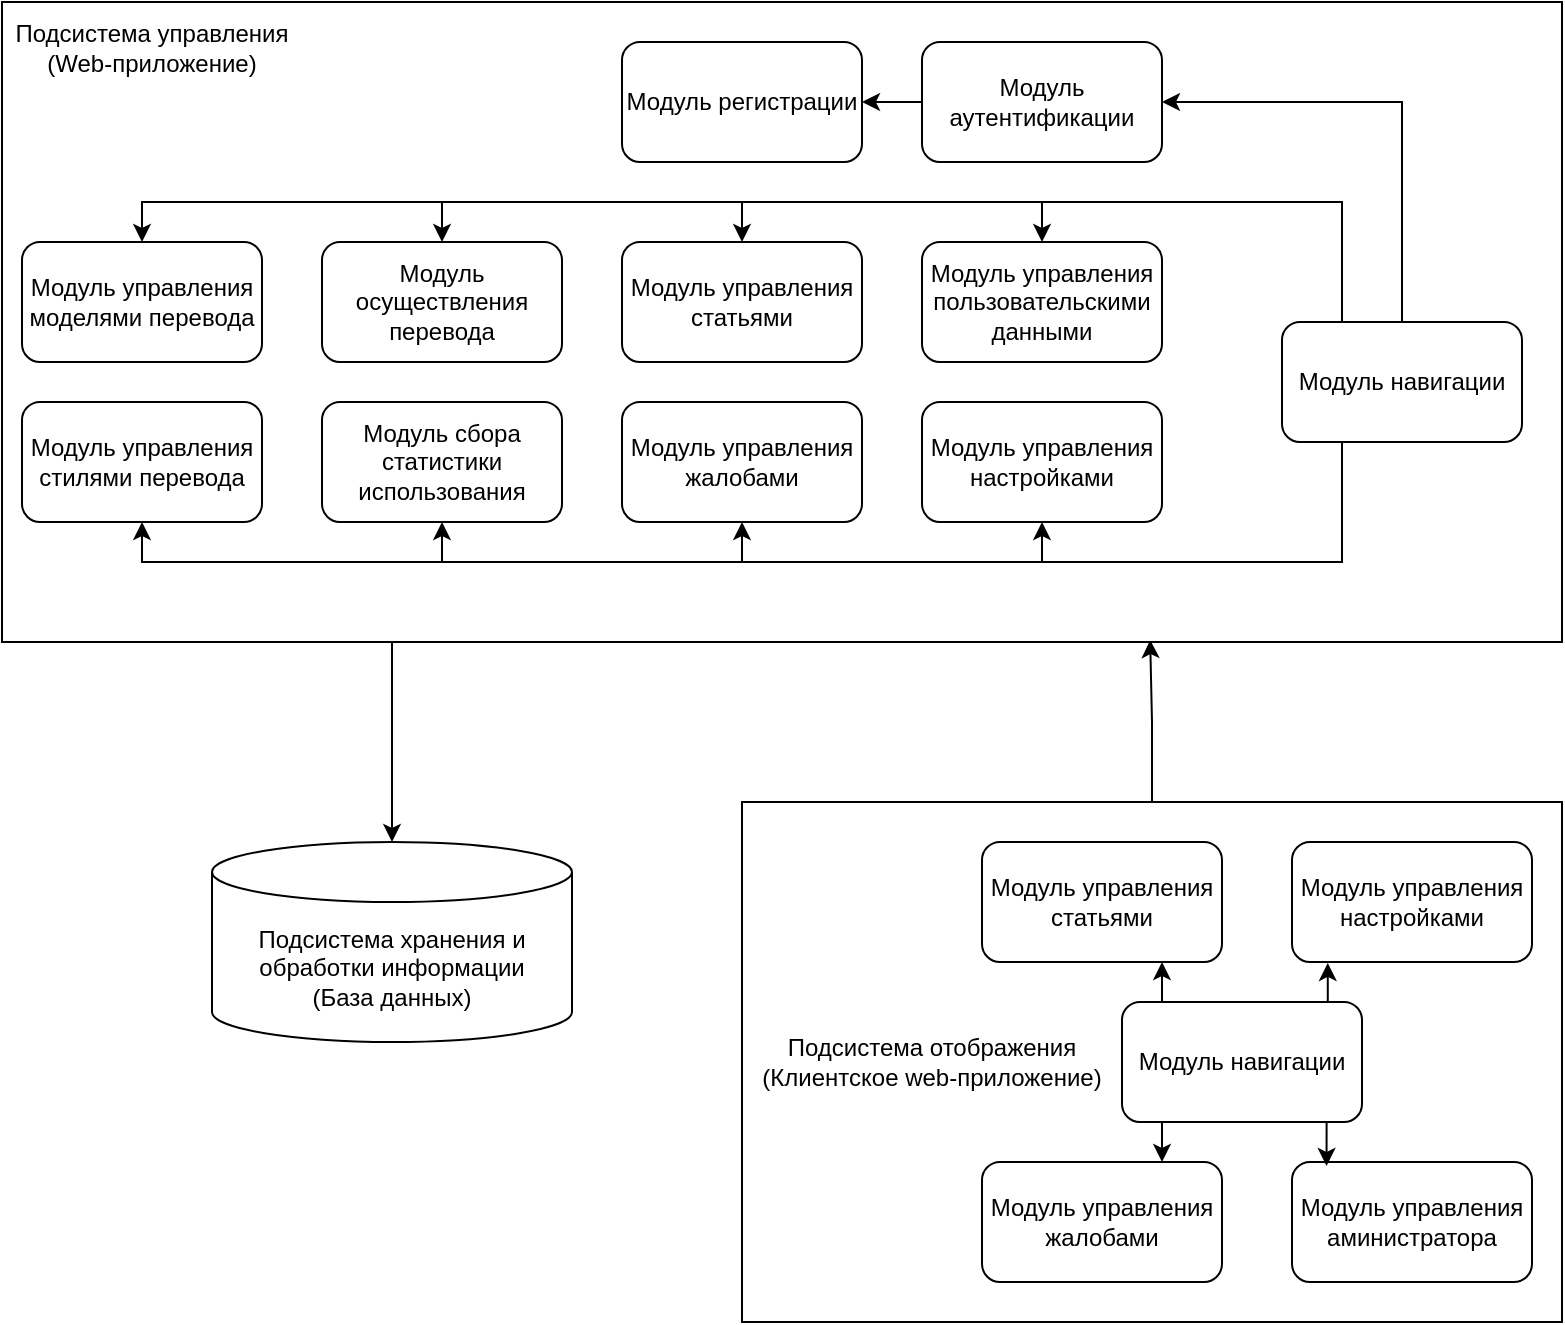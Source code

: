 <mxfile version="26.2.14">
  <diagram name="Page-1" id="ECUC66QCHJgBqxlixaPf">
    <mxGraphModel dx="1813" dy="860" grid="1" gridSize="10" guides="1" tooltips="1" connect="1" arrows="1" fold="1" page="1" pageScale="1" pageWidth="850" pageHeight="1100" math="0" shadow="0">
      <root>
        <mxCell id="0" />
        <mxCell id="1" parent="0" />
        <mxCell id="4rLNPPCJRx69s4YT4tQt-36" style="edgeStyle=orthogonalEdgeStyle;rounded=0;orthogonalLoop=1;jettySize=auto;html=1;exitX=0.5;exitY=0;exitDx=0;exitDy=0;entryX=0.736;entryY=0.997;entryDx=0;entryDy=0;entryPerimeter=0;" edge="1" parent="1" source="4rLNPPCJRx69s4YT4tQt-34" target="4rLNPPCJRx69s4YT4tQt-23">
          <mxGeometry relative="1" as="geometry" />
        </mxCell>
        <mxCell id="4rLNPPCJRx69s4YT4tQt-34" value="" style="rounded=0;whiteSpace=wrap;html=1;" vertex="1" parent="1">
          <mxGeometry x="70" y="430" width="410" height="260" as="geometry" />
        </mxCell>
        <mxCell id="4rLNPPCJRx69s4YT4tQt-23" value="" style="rounded=0;whiteSpace=wrap;html=1;" vertex="1" parent="1">
          <mxGeometry x="-300" y="30" width="780" height="320" as="geometry" />
        </mxCell>
        <mxCell id="4rLNPPCJRx69s4YT4tQt-4" style="edgeStyle=orthogonalEdgeStyle;rounded=0;orthogonalLoop=1;jettySize=auto;html=1;exitX=0;exitY=0.5;exitDx=0;exitDy=0;entryX=1;entryY=0.5;entryDx=0;entryDy=0;" edge="1" parent="1" source="4rLNPPCJRx69s4YT4tQt-1" target="4rLNPPCJRx69s4YT4tQt-3">
          <mxGeometry relative="1" as="geometry" />
        </mxCell>
        <mxCell id="4rLNPPCJRx69s4YT4tQt-1" value="Модуль аутентификации" style="rounded=1;whiteSpace=wrap;html=1;" vertex="1" parent="1">
          <mxGeometry x="160" y="50" width="120" height="60" as="geometry" />
        </mxCell>
        <mxCell id="4rLNPPCJRx69s4YT4tQt-2" value="Подсистема хранения и обработки информации&lt;div&gt;(База данных)&lt;/div&gt;" style="shape=cylinder3;whiteSpace=wrap;html=1;boundedLbl=1;backgroundOutline=1;size=15;" vertex="1" parent="1">
          <mxGeometry x="-195" y="450" width="180" height="100" as="geometry" />
        </mxCell>
        <mxCell id="4rLNPPCJRx69s4YT4tQt-3" value="Модуль регистрации" style="rounded=1;whiteSpace=wrap;html=1;" vertex="1" parent="1">
          <mxGeometry x="10" y="50" width="120" height="60" as="geometry" />
        </mxCell>
        <mxCell id="4rLNPPCJRx69s4YT4tQt-5" value="Модуль управления пользовательскими данными" style="rounded=1;whiteSpace=wrap;html=1;" vertex="1" parent="1">
          <mxGeometry x="160" y="150" width="120" height="60" as="geometry" />
        </mxCell>
        <mxCell id="4rLNPPCJRx69s4YT4tQt-6" value="Модуль управления статьями" style="rounded=1;whiteSpace=wrap;html=1;" vertex="1" parent="1">
          <mxGeometry x="10" y="150" width="120" height="60" as="geometry" />
        </mxCell>
        <mxCell id="4rLNPPCJRx69s4YT4tQt-7" value="Модуль управления жалобами" style="rounded=1;whiteSpace=wrap;html=1;" vertex="1" parent="1">
          <mxGeometry x="10" y="230" width="120" height="60" as="geometry" />
        </mxCell>
        <mxCell id="4rLNPPCJRx69s4YT4tQt-14" style="edgeStyle=orthogonalEdgeStyle;rounded=0;orthogonalLoop=1;jettySize=auto;html=1;exitX=0.5;exitY=0;exitDx=0;exitDy=0;entryX=1;entryY=0.5;entryDx=0;entryDy=0;" edge="1" parent="1" source="4rLNPPCJRx69s4YT4tQt-8" target="4rLNPPCJRx69s4YT4tQt-1">
          <mxGeometry relative="1" as="geometry" />
        </mxCell>
        <mxCell id="4rLNPPCJRx69s4YT4tQt-15" style="edgeStyle=orthogonalEdgeStyle;rounded=0;orthogonalLoop=1;jettySize=auto;html=1;exitX=0.25;exitY=0;exitDx=0;exitDy=0;entryX=0.5;entryY=0;entryDx=0;entryDy=0;" edge="1" parent="1" source="4rLNPPCJRx69s4YT4tQt-8" target="4rLNPPCJRx69s4YT4tQt-11">
          <mxGeometry relative="1" as="geometry" />
        </mxCell>
        <mxCell id="4rLNPPCJRx69s4YT4tQt-16" style="edgeStyle=orthogonalEdgeStyle;rounded=0;orthogonalLoop=1;jettySize=auto;html=1;exitX=0.25;exitY=0;exitDx=0;exitDy=0;entryX=0.5;entryY=0;entryDx=0;entryDy=0;" edge="1" parent="1" source="4rLNPPCJRx69s4YT4tQt-8" target="4rLNPPCJRx69s4YT4tQt-9">
          <mxGeometry relative="1" as="geometry" />
        </mxCell>
        <mxCell id="4rLNPPCJRx69s4YT4tQt-17" style="edgeStyle=orthogonalEdgeStyle;rounded=0;orthogonalLoop=1;jettySize=auto;html=1;exitX=0.25;exitY=0;exitDx=0;exitDy=0;entryX=0.5;entryY=0;entryDx=0;entryDy=0;" edge="1" parent="1" source="4rLNPPCJRx69s4YT4tQt-8" target="4rLNPPCJRx69s4YT4tQt-6">
          <mxGeometry relative="1" as="geometry" />
        </mxCell>
        <mxCell id="4rLNPPCJRx69s4YT4tQt-18" style="edgeStyle=orthogonalEdgeStyle;rounded=0;orthogonalLoop=1;jettySize=auto;html=1;exitX=0.25;exitY=0;exitDx=0;exitDy=0;entryX=0.5;entryY=0;entryDx=0;entryDy=0;" edge="1" parent="1" source="4rLNPPCJRx69s4YT4tQt-8" target="4rLNPPCJRx69s4YT4tQt-5">
          <mxGeometry relative="1" as="geometry" />
        </mxCell>
        <mxCell id="4rLNPPCJRx69s4YT4tQt-19" style="edgeStyle=orthogonalEdgeStyle;rounded=0;orthogonalLoop=1;jettySize=auto;html=1;exitX=0.25;exitY=1;exitDx=0;exitDy=0;entryX=0.5;entryY=1;entryDx=0;entryDy=0;" edge="1" parent="1" source="4rLNPPCJRx69s4YT4tQt-8" target="4rLNPPCJRx69s4YT4tQt-12">
          <mxGeometry relative="1" as="geometry" />
        </mxCell>
        <mxCell id="4rLNPPCJRx69s4YT4tQt-20" style="edgeStyle=orthogonalEdgeStyle;rounded=0;orthogonalLoop=1;jettySize=auto;html=1;exitX=0.25;exitY=1;exitDx=0;exitDy=0;entryX=0.5;entryY=1;entryDx=0;entryDy=0;" edge="1" parent="1" source="4rLNPPCJRx69s4YT4tQt-8" target="4rLNPPCJRx69s4YT4tQt-13">
          <mxGeometry relative="1" as="geometry" />
        </mxCell>
        <mxCell id="4rLNPPCJRx69s4YT4tQt-21" style="edgeStyle=orthogonalEdgeStyle;rounded=0;orthogonalLoop=1;jettySize=auto;html=1;exitX=0.25;exitY=1;exitDx=0;exitDy=0;entryX=0.5;entryY=1;entryDx=0;entryDy=0;" edge="1" parent="1" source="4rLNPPCJRx69s4YT4tQt-8" target="4rLNPPCJRx69s4YT4tQt-7">
          <mxGeometry relative="1" as="geometry" />
        </mxCell>
        <mxCell id="4rLNPPCJRx69s4YT4tQt-22" style="edgeStyle=orthogonalEdgeStyle;rounded=0;orthogonalLoop=1;jettySize=auto;html=1;exitX=0.25;exitY=1;exitDx=0;exitDy=0;entryX=0.5;entryY=1;entryDx=0;entryDy=0;" edge="1" parent="1" source="4rLNPPCJRx69s4YT4tQt-8" target="4rLNPPCJRx69s4YT4tQt-10">
          <mxGeometry relative="1" as="geometry" />
        </mxCell>
        <mxCell id="4rLNPPCJRx69s4YT4tQt-8" value="Модуль навигации" style="rounded=1;whiteSpace=wrap;html=1;" vertex="1" parent="1">
          <mxGeometry x="340" y="190" width="120" height="60" as="geometry" />
        </mxCell>
        <mxCell id="4rLNPPCJRx69s4YT4tQt-9" value="Модуль осуществления перевода" style="rounded=1;whiteSpace=wrap;html=1;" vertex="1" parent="1">
          <mxGeometry x="-140" y="150" width="120" height="60" as="geometry" />
        </mxCell>
        <mxCell id="4rLNPPCJRx69s4YT4tQt-10" value="Модуль управления настройками" style="rounded=1;whiteSpace=wrap;html=1;" vertex="1" parent="1">
          <mxGeometry x="160" y="230" width="120" height="60" as="geometry" />
        </mxCell>
        <mxCell id="4rLNPPCJRx69s4YT4tQt-11" value="Модуль управления моделями перевода" style="rounded=1;whiteSpace=wrap;html=1;" vertex="1" parent="1">
          <mxGeometry x="-290" y="150" width="120" height="60" as="geometry" />
        </mxCell>
        <mxCell id="4rLNPPCJRx69s4YT4tQt-12" value="Модуль управления стилями перевода" style="rounded=1;whiteSpace=wrap;html=1;" vertex="1" parent="1">
          <mxGeometry x="-290" y="230" width="120" height="60" as="geometry" />
        </mxCell>
        <mxCell id="4rLNPPCJRx69s4YT4tQt-13" value="Модуль сбора статистики использования" style="rounded=1;whiteSpace=wrap;html=1;" vertex="1" parent="1">
          <mxGeometry x="-140" y="230" width="120" height="60" as="geometry" />
        </mxCell>
        <mxCell id="4rLNPPCJRx69s4YT4tQt-24" value="Подсистема управления&lt;div&gt;(Web-приложение)&lt;/div&gt;" style="text;html=1;align=center;verticalAlign=middle;whiteSpace=wrap;rounded=0;" vertex="1" parent="1">
          <mxGeometry x="-300" y="30" width="150" height="45" as="geometry" />
        </mxCell>
        <mxCell id="4rLNPPCJRx69s4YT4tQt-32" style="edgeStyle=orthogonalEdgeStyle;rounded=0;orthogonalLoop=1;jettySize=auto;html=1;exitX=0.25;exitY=1;exitDx=0;exitDy=0;entryX=0.75;entryY=0;entryDx=0;entryDy=0;" edge="1" parent="1" source="4rLNPPCJRx69s4YT4tQt-25" target="4rLNPPCJRx69s4YT4tQt-29">
          <mxGeometry relative="1" as="geometry" />
        </mxCell>
        <mxCell id="4rLNPPCJRx69s4YT4tQt-33" style="edgeStyle=orthogonalEdgeStyle;rounded=0;orthogonalLoop=1;jettySize=auto;html=1;exitX=0.25;exitY=0;exitDx=0;exitDy=0;entryX=0.75;entryY=1;entryDx=0;entryDy=0;" edge="1" parent="1" source="4rLNPPCJRx69s4YT4tQt-25" target="4rLNPPCJRx69s4YT4tQt-26">
          <mxGeometry relative="1" as="geometry" />
        </mxCell>
        <mxCell id="4rLNPPCJRx69s4YT4tQt-25" value="Модуль навигации" style="rounded=1;whiteSpace=wrap;html=1;glass=0;" vertex="1" parent="1">
          <mxGeometry x="260" y="530" width="120" height="60" as="geometry" />
        </mxCell>
        <mxCell id="4rLNPPCJRx69s4YT4tQt-26" value="Модуль управления статьями" style="rounded=1;whiteSpace=wrap;html=1;glass=0;" vertex="1" parent="1">
          <mxGeometry x="190" y="450" width="120" height="60" as="geometry" />
        </mxCell>
        <mxCell id="4rLNPPCJRx69s4YT4tQt-27" value="Модуль управления настройками" style="rounded=1;whiteSpace=wrap;html=1;glass=0;" vertex="1" parent="1">
          <mxGeometry x="345" y="450" width="120" height="60" as="geometry" />
        </mxCell>
        <mxCell id="4rLNPPCJRx69s4YT4tQt-28" value="Модуль управления аминистратора" style="rounded=1;whiteSpace=wrap;html=1;glass=0;" vertex="1" parent="1">
          <mxGeometry x="345" y="610" width="120" height="60" as="geometry" />
        </mxCell>
        <mxCell id="4rLNPPCJRx69s4YT4tQt-29" value="Модуль управления жалобами" style="rounded=1;whiteSpace=wrap;html=1;glass=0;" vertex="1" parent="1">
          <mxGeometry x="190" y="610" width="120" height="60" as="geometry" />
        </mxCell>
        <mxCell id="4rLNPPCJRx69s4YT4tQt-30" style="edgeStyle=orthogonalEdgeStyle;rounded=0;orthogonalLoop=1;jettySize=auto;html=1;exitX=0.75;exitY=0;exitDx=0;exitDy=0;entryX=0.149;entryY=1.008;entryDx=0;entryDy=0;entryPerimeter=0;" edge="1" parent="1" source="4rLNPPCJRx69s4YT4tQt-25" target="4rLNPPCJRx69s4YT4tQt-27">
          <mxGeometry relative="1" as="geometry" />
        </mxCell>
        <mxCell id="4rLNPPCJRx69s4YT4tQt-31" style="edgeStyle=orthogonalEdgeStyle;rounded=0;orthogonalLoop=1;jettySize=auto;html=1;exitX=0.75;exitY=1;exitDx=0;exitDy=0;entryX=0.144;entryY=0.033;entryDx=0;entryDy=0;entryPerimeter=0;" edge="1" parent="1" source="4rLNPPCJRx69s4YT4tQt-25" target="4rLNPPCJRx69s4YT4tQt-28">
          <mxGeometry relative="1" as="geometry" />
        </mxCell>
        <mxCell id="4rLNPPCJRx69s4YT4tQt-35" value="Подсистема отображения&lt;div&gt;(Клиентское web-приложение)&lt;/div&gt;" style="text;html=1;align=center;verticalAlign=middle;whiteSpace=wrap;rounded=0;" vertex="1" parent="1">
          <mxGeometry x="70" y="522.5" width="190" height="75" as="geometry" />
        </mxCell>
        <mxCell id="4rLNPPCJRx69s4YT4tQt-37" style="edgeStyle=orthogonalEdgeStyle;rounded=0;orthogonalLoop=1;jettySize=auto;html=1;exitX=0.25;exitY=1;exitDx=0;exitDy=0;entryX=0.5;entryY=0;entryDx=0;entryDy=0;entryPerimeter=0;" edge="1" parent="1" source="4rLNPPCJRx69s4YT4tQt-23" target="4rLNPPCJRx69s4YT4tQt-2">
          <mxGeometry relative="1" as="geometry" />
        </mxCell>
      </root>
    </mxGraphModel>
  </diagram>
</mxfile>
